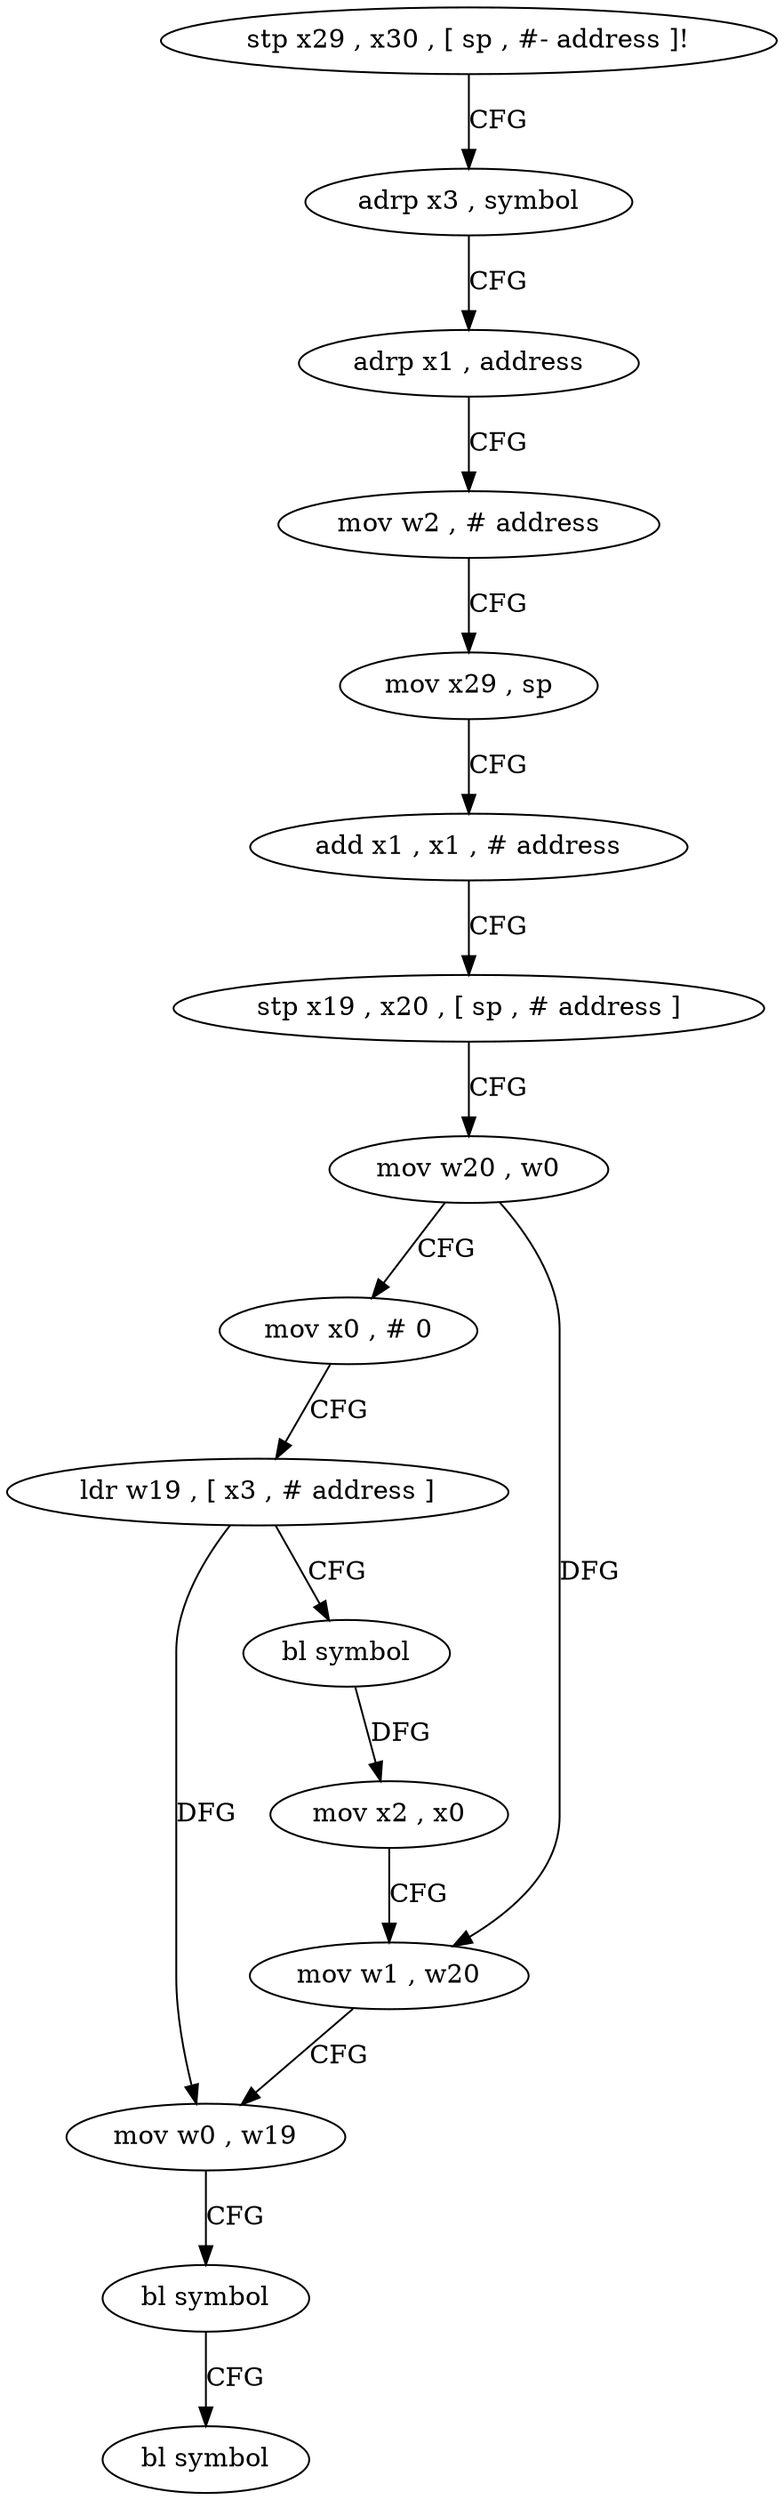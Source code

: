 digraph "func" {
"4299920" [label = "stp x29 , x30 , [ sp , #- address ]!" ]
"4299924" [label = "adrp x3 , symbol" ]
"4299928" [label = "adrp x1 , address" ]
"4299932" [label = "mov w2 , # address" ]
"4299936" [label = "mov x29 , sp" ]
"4299940" [label = "add x1 , x1 , # address" ]
"4299944" [label = "stp x19 , x20 , [ sp , # address ]" ]
"4299948" [label = "mov w20 , w0" ]
"4299952" [label = "mov x0 , # 0" ]
"4299956" [label = "ldr w19 , [ x3 , # address ]" ]
"4299960" [label = "bl symbol" ]
"4299964" [label = "mov x2 , x0" ]
"4299968" [label = "mov w1 , w20" ]
"4299972" [label = "mov w0 , w19" ]
"4299976" [label = "bl symbol" ]
"4299980" [label = "bl symbol" ]
"4299920" -> "4299924" [ label = "CFG" ]
"4299924" -> "4299928" [ label = "CFG" ]
"4299928" -> "4299932" [ label = "CFG" ]
"4299932" -> "4299936" [ label = "CFG" ]
"4299936" -> "4299940" [ label = "CFG" ]
"4299940" -> "4299944" [ label = "CFG" ]
"4299944" -> "4299948" [ label = "CFG" ]
"4299948" -> "4299952" [ label = "CFG" ]
"4299948" -> "4299968" [ label = "DFG" ]
"4299952" -> "4299956" [ label = "CFG" ]
"4299956" -> "4299960" [ label = "CFG" ]
"4299956" -> "4299972" [ label = "DFG" ]
"4299960" -> "4299964" [ label = "DFG" ]
"4299964" -> "4299968" [ label = "CFG" ]
"4299968" -> "4299972" [ label = "CFG" ]
"4299972" -> "4299976" [ label = "CFG" ]
"4299976" -> "4299980" [ label = "CFG" ]
}
